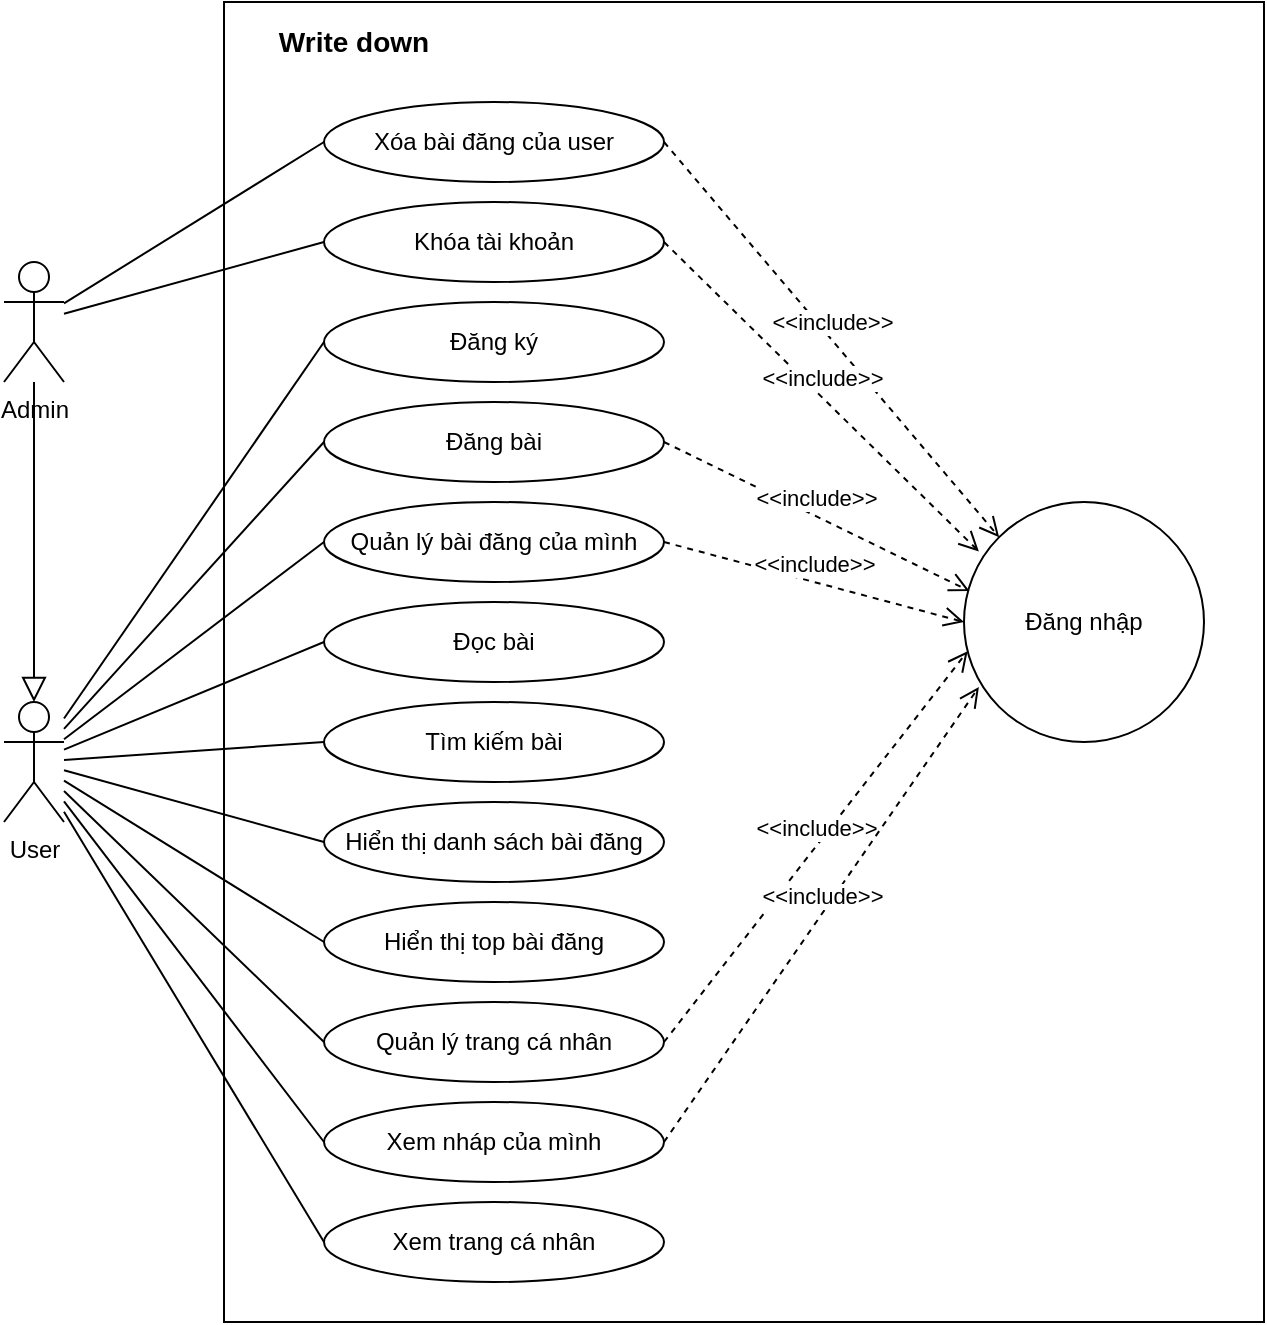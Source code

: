 <mxfile version="14.1.2" type="device"><diagram id="vW6uKD0WOeLcRPKYTxTN" name="Page-1"><mxGraphModel dx="1129" dy="1898" grid="1" gridSize="10" guides="1" tooltips="1" connect="1" arrows="1" fold="1" page="1" pageScale="1" pageWidth="827" pageHeight="1169" math="0" shadow="0"><root><mxCell id="0"/><mxCell id="1" parent="0"/><mxCell id="iqE87P1TGO5pdlnVkbjy-82" value="" style="rounded=0;whiteSpace=wrap;html=1;" parent="1" vertex="1"><mxGeometry x="230" y="-60" width="520" height="660" as="geometry"/></mxCell><mxCell id="iqE87P1TGO5pdlnVkbjy-1" value="Admin" style="shape=umlActor;verticalLabelPosition=bottom;verticalAlign=top;html=1;outlineConnect=0;" parent="1" vertex="1"><mxGeometry x="120" y="70" width="30" height="60" as="geometry"/></mxCell><mxCell id="iqE87P1TGO5pdlnVkbjy-3" value="Xóa bài đăng của user" style="ellipse;whiteSpace=wrap;html=1;" parent="1" vertex="1"><mxGeometry x="280" y="-10" width="170" height="40" as="geometry"/></mxCell><mxCell id="iqE87P1TGO5pdlnVkbjy-4" value="Khóa tài khoản" style="ellipse;whiteSpace=wrap;html=1;" parent="1" vertex="1"><mxGeometry x="280" y="40" width="170" height="40" as="geometry"/></mxCell><mxCell id="iqE87P1TGO5pdlnVkbjy-5" value="User" style="shape=umlActor;verticalLabelPosition=bottom;verticalAlign=top;html=1;outlineConnect=0;" parent="1" vertex="1"><mxGeometry x="120" y="290" width="30" height="60" as="geometry"/></mxCell><mxCell id="iqE87P1TGO5pdlnVkbjy-7" value="Đăng ký" style="ellipse;whiteSpace=wrap;html=1;" parent="1" vertex="1"><mxGeometry x="280" y="90" width="170" height="40" as="geometry"/></mxCell><mxCell id="iqE87P1TGO5pdlnVkbjy-16" value="Đăng bài" style="ellipse;whiteSpace=wrap;html=1;" parent="1" vertex="1"><mxGeometry x="280" y="140" width="170" height="40" as="geometry"/></mxCell><mxCell id="iqE87P1TGO5pdlnVkbjy-25" value="Đọc bài" style="ellipse;whiteSpace=wrap;html=1;" parent="1" vertex="1"><mxGeometry x="280" y="240" width="170" height="40" as="geometry"/></mxCell><mxCell id="iqE87P1TGO5pdlnVkbjy-36" value="Tìm kiếm bài" style="ellipse;whiteSpace=wrap;html=1;" parent="1" vertex="1"><mxGeometry x="280" y="290" width="170" height="40" as="geometry"/></mxCell><mxCell id="iqE87P1TGO5pdlnVkbjy-45" value="Quản lý trang cá nhân" style="ellipse;whiteSpace=wrap;html=1;" parent="1" vertex="1"><mxGeometry x="280" y="440" width="170" height="40" as="geometry"/></mxCell><mxCell id="iqE87P1TGO5pdlnVkbjy-48" value="Xem nháp của mình" style="ellipse;whiteSpace=wrap;html=1;" parent="1" vertex="1"><mxGeometry x="280" y="490" width="170" height="40" as="geometry"/></mxCell><mxCell id="iqE87P1TGO5pdlnVkbjy-75" value="" style="endArrow=none;html=1;entryX=0;entryY=0.5;entryDx=0;entryDy=0;" parent="1" source="iqE87P1TGO5pdlnVkbjy-5" target="iqE87P1TGO5pdlnVkbjy-7" edge="1"><mxGeometry width="50" height="50" relative="1" as="geometry"><mxPoint x="180" y="133.793" as="sourcePoint"/><mxPoint x="310" y="80" as="targetPoint"/></mxGeometry></mxCell><mxCell id="iqE87P1TGO5pdlnVkbjy-77" value="" style="endArrow=none;html=1;entryX=0;entryY=0.5;entryDx=0;entryDy=0;" parent="1" source="iqE87P1TGO5pdlnVkbjy-5" target="iqE87P1TGO5pdlnVkbjy-16" edge="1"><mxGeometry width="50" height="50" relative="1" as="geometry"><mxPoint x="170" y="291.724" as="sourcePoint"/><mxPoint x="300" y="220" as="targetPoint"/></mxGeometry></mxCell><mxCell id="iqE87P1TGO5pdlnVkbjy-78" value="" style="endArrow=none;html=1;entryX=0;entryY=0.5;entryDx=0;entryDy=0;" parent="1" source="iqE87P1TGO5pdlnVkbjy-5" target="iqE87P1TGO5pdlnVkbjy-25" edge="1"><mxGeometry width="50" height="50" relative="1" as="geometry"><mxPoint x="180" y="301.724" as="sourcePoint"/><mxPoint x="310" y="230" as="targetPoint"/></mxGeometry></mxCell><mxCell id="iqE87P1TGO5pdlnVkbjy-79" value="" style="endArrow=none;html=1;entryX=0;entryY=0.5;entryDx=0;entryDy=0;" parent="1" source="iqE87P1TGO5pdlnVkbjy-5" target="iqE87P1TGO5pdlnVkbjy-36" edge="1"><mxGeometry width="50" height="50" relative="1" as="geometry"><mxPoint x="190" y="311.724" as="sourcePoint"/><mxPoint x="320" y="240" as="targetPoint"/></mxGeometry></mxCell><mxCell id="iqE87P1TGO5pdlnVkbjy-80" value="" style="endArrow=none;html=1;exitX=0;exitY=0.5;exitDx=0;exitDy=0;" parent="1" source="iqE87P1TGO5pdlnVkbjy-45" target="iqE87P1TGO5pdlnVkbjy-5" edge="1"><mxGeometry width="50" height="50" relative="1" as="geometry"><mxPoint x="420" y="860" as="sourcePoint"/><mxPoint x="470" y="810" as="targetPoint"/></mxGeometry></mxCell><mxCell id="iqE87P1TGO5pdlnVkbjy-83" value="Write down" style="text;html=1;strokeColor=none;fillColor=none;align=center;verticalAlign=middle;whiteSpace=wrap;rounded=0;fontStyle=1;fontSize=14;" parent="1" vertex="1"><mxGeometry x="250" y="-50" width="90" height="20" as="geometry"/></mxCell><mxCell id="4k_b9_aTDuH1kc-khZnr-2" value="Quản lý bài đăng của mình" style="ellipse;whiteSpace=wrap;html=1;" vertex="1" parent="1"><mxGeometry x="280" y="190" width="170" height="40" as="geometry"/></mxCell><mxCell id="4k_b9_aTDuH1kc-khZnr-4" value="" style="endArrow=none;html=1;entryX=0;entryY=0.5;entryDx=0;entryDy=0;" edge="1" parent="1" source="iqE87P1TGO5pdlnVkbjy-5" target="4k_b9_aTDuH1kc-khZnr-2"><mxGeometry width="50" height="50" relative="1" as="geometry"><mxPoint x="220" y="550" as="sourcePoint"/><mxPoint x="400" y="490" as="targetPoint"/></mxGeometry></mxCell><mxCell id="4k_b9_aTDuH1kc-khZnr-9" value="" style="endArrow=none;html=1;exitX=0;exitY=0.5;exitDx=0;exitDy=0;" edge="1" parent="1" source="iqE87P1TGO5pdlnVkbjy-48" target="iqE87P1TGO5pdlnVkbjy-5"><mxGeometry width="50" height="50" relative="1" as="geometry"><mxPoint x="290.0" y="1020" as="sourcePoint"/><mxPoint x="154.667" y="600" as="targetPoint"/></mxGeometry></mxCell><mxCell id="4k_b9_aTDuH1kc-khZnr-15" value="Xem trang cá nhân" style="ellipse;whiteSpace=wrap;html=1;" vertex="1" parent="1"><mxGeometry x="280" y="540" width="170" height="40" as="geometry"/></mxCell><mxCell id="4k_b9_aTDuH1kc-khZnr-22" value="" style="endArrow=none;html=1;entryX=0;entryY=0.5;entryDx=0;entryDy=0;" edge="1" parent="1" source="iqE87P1TGO5pdlnVkbjy-5" target="4k_b9_aTDuH1kc-khZnr-15"><mxGeometry width="50" height="50" relative="1" as="geometry"><mxPoint x="380" y="850" as="sourcePoint"/><mxPoint x="430" y="800" as="targetPoint"/></mxGeometry></mxCell><mxCell id="4k_b9_aTDuH1kc-khZnr-23" value="Hiển thị danh sách bài đăng" style="ellipse;whiteSpace=wrap;html=1;" vertex="1" parent="1"><mxGeometry x="280" y="340" width="170" height="40" as="geometry"/></mxCell><mxCell id="4k_b9_aTDuH1kc-khZnr-27" value="" style="endArrow=none;html=1;entryX=0;entryY=0.5;entryDx=0;entryDy=0;" edge="1" parent="1" source="iqE87P1TGO5pdlnVkbjy-5" target="4k_b9_aTDuH1kc-khZnr-23"><mxGeometry width="50" height="50" relative="1" as="geometry"><mxPoint x="380" y="890" as="sourcePoint"/><mxPoint x="430" y="840" as="targetPoint"/></mxGeometry></mxCell><mxCell id="4k_b9_aTDuH1kc-khZnr-36" value="" style="endArrow=block;html=1;endFill=0;endSize=10;" edge="1" parent="1" source="iqE87P1TGO5pdlnVkbjy-1" target="iqE87P1TGO5pdlnVkbjy-5"><mxGeometry width="50" height="50" relative="1" as="geometry"><mxPoint x="350" y="90" as="sourcePoint"/><mxPoint x="400" y="40" as="targetPoint"/></mxGeometry></mxCell><mxCell id="4k_b9_aTDuH1kc-khZnr-37" value="" style="endArrow=none;html=1;entryX=0;entryY=0.5;entryDx=0;entryDy=0;" edge="1" parent="1" source="iqE87P1TGO5pdlnVkbjy-1" target="iqE87P1TGO5pdlnVkbjy-3"><mxGeometry width="50" height="50" relative="1" as="geometry"><mxPoint x="350" y="260" as="sourcePoint"/><mxPoint x="400" y="210" as="targetPoint"/></mxGeometry></mxCell><mxCell id="4k_b9_aTDuH1kc-khZnr-38" value="" style="endArrow=none;html=1;entryX=0;entryY=0.5;entryDx=0;entryDy=0;" edge="1" parent="1" source="iqE87P1TGO5pdlnVkbjy-1" target="iqE87P1TGO5pdlnVkbjy-4"><mxGeometry width="50" height="50" relative="1" as="geometry"><mxPoint x="350" y="260" as="sourcePoint"/><mxPoint x="400" y="210" as="targetPoint"/></mxGeometry></mxCell><mxCell id="4k_b9_aTDuH1kc-khZnr-40" value="Hiển thị top bài đăng" style="ellipse;whiteSpace=wrap;html=1;" vertex="1" parent="1"><mxGeometry x="280" y="390" width="170" height="40" as="geometry"/></mxCell><mxCell id="4k_b9_aTDuH1kc-khZnr-44" value="" style="endArrow=none;html=1;entryX=0;entryY=0.5;entryDx=0;entryDy=0;" edge="1" parent="1" source="iqE87P1TGO5pdlnVkbjy-5" target="4k_b9_aTDuH1kc-khZnr-40"><mxGeometry width="50" height="50" relative="1" as="geometry"><mxPoint x="420" y="920" as="sourcePoint"/><mxPoint x="470" y="870" as="targetPoint"/></mxGeometry></mxCell><mxCell id="4k_b9_aTDuH1kc-khZnr-46" value="Đăng nhập" style="ellipse;whiteSpace=wrap;html=1;" vertex="1" parent="1"><mxGeometry x="600" y="190" width="120" height="120" as="geometry"/></mxCell><mxCell id="4k_b9_aTDuH1kc-khZnr-48" value="&amp;lt;&amp;lt;include&amp;gt;&amp;gt;" style="html=1;verticalAlign=bottom;endArrow=open;dashed=1;endSize=8;exitX=1;exitY=0.5;exitDx=0;exitDy=0;entryX=0;entryY=0;entryDx=0;entryDy=0;" edge="1" parent="1" source="iqE87P1TGO5pdlnVkbjy-3" target="4k_b9_aTDuH1kc-khZnr-46"><mxGeometry relative="1" as="geometry"><mxPoint x="480" y="310" as="sourcePoint"/><mxPoint x="400" y="310" as="targetPoint"/></mxGeometry></mxCell><mxCell id="4k_b9_aTDuH1kc-khZnr-49" value="&amp;lt;&amp;lt;include&amp;gt;&amp;gt;" style="html=1;verticalAlign=bottom;endArrow=open;dashed=1;endSize=8;exitX=1;exitY=0.5;exitDx=0;exitDy=0;entryX=0.062;entryY=0.206;entryDx=0;entryDy=0;entryPerimeter=0;" edge="1" parent="1" source="iqE87P1TGO5pdlnVkbjy-4" target="4k_b9_aTDuH1kc-khZnr-46"><mxGeometry relative="1" as="geometry"><mxPoint x="460.0" y="20" as="sourcePoint"/><mxPoint x="627.574" y="217.574" as="targetPoint"/></mxGeometry></mxCell><mxCell id="4k_b9_aTDuH1kc-khZnr-50" value="&amp;lt;&amp;lt;include&amp;gt;&amp;gt;" style="html=1;verticalAlign=bottom;endArrow=open;dashed=1;endSize=8;exitX=1;exitY=0.5;exitDx=0;exitDy=0;entryX=0.023;entryY=0.371;entryDx=0;entryDy=0;entryPerimeter=0;" edge="1" parent="1" source="iqE87P1TGO5pdlnVkbjy-16" target="4k_b9_aTDuH1kc-khZnr-46"><mxGeometry relative="1" as="geometry"><mxPoint x="460" y="70" as="sourcePoint"/><mxPoint x="622.36" y="221" as="targetPoint"/></mxGeometry></mxCell><mxCell id="4k_b9_aTDuH1kc-khZnr-51" value="&amp;lt;&amp;lt;include&amp;gt;&amp;gt;" style="html=1;verticalAlign=bottom;endArrow=open;dashed=1;endSize=8;exitX=1;exitY=0.5;exitDx=0;exitDy=0;entryX=0;entryY=0.5;entryDx=0;entryDy=0;" edge="1" parent="1" source="4k_b9_aTDuH1kc-khZnr-2" target="4k_b9_aTDuH1kc-khZnr-46"><mxGeometry relative="1" as="geometry"><mxPoint x="470" y="80" as="sourcePoint"/><mxPoint x="632.36" y="231" as="targetPoint"/></mxGeometry></mxCell><mxCell id="4k_b9_aTDuH1kc-khZnr-52" value="&amp;lt;&amp;lt;include&amp;gt;&amp;gt;" style="html=1;verticalAlign=bottom;endArrow=open;dashed=1;endSize=8;exitX=1;exitY=0.5;exitDx=0;exitDy=0;entryX=0.015;entryY=0.622;entryDx=0;entryDy=0;entryPerimeter=0;" edge="1" parent="1" source="iqE87P1TGO5pdlnVkbjy-45" target="4k_b9_aTDuH1kc-khZnr-46"><mxGeometry relative="1" as="geometry"><mxPoint x="480" y="90" as="sourcePoint"/><mxPoint x="642.36" y="241" as="targetPoint"/></mxGeometry></mxCell><mxCell id="4k_b9_aTDuH1kc-khZnr-53" value="&amp;lt;&amp;lt;include&amp;gt;&amp;gt;" style="html=1;verticalAlign=bottom;endArrow=open;dashed=1;endSize=8;exitX=1;exitY=0.5;exitDx=0;exitDy=0;entryX=0.062;entryY=0.771;entryDx=0;entryDy=0;entryPerimeter=0;" edge="1" parent="1" source="iqE87P1TGO5pdlnVkbjy-48" target="4k_b9_aTDuH1kc-khZnr-46"><mxGeometry relative="1" as="geometry"><mxPoint x="490" y="100" as="sourcePoint"/><mxPoint x="652.36" y="251" as="targetPoint"/></mxGeometry></mxCell></root></mxGraphModel></diagram></mxfile>